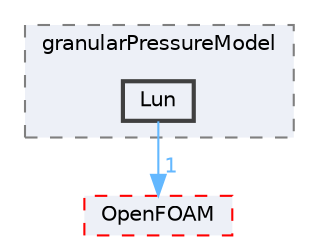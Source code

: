 digraph "src/phaseSystemModels/reactingEuler/twoPhaseCompressibleTurbulenceModels/kineticTheoryModels/granularPressureModel/Lun"
{
 // LATEX_PDF_SIZE
  bgcolor="transparent";
  edge [fontname=Helvetica,fontsize=10,labelfontname=Helvetica,labelfontsize=10];
  node [fontname=Helvetica,fontsize=10,shape=box,height=0.2,width=0.4];
  compound=true
  subgraph clusterdir_eb76e27bff656582912dd3a44bf6c576 {
    graph [ bgcolor="#edf0f7", pencolor="grey50", label="granularPressureModel", fontname=Helvetica,fontsize=10 style="filled,dashed", URL="dir_eb76e27bff656582912dd3a44bf6c576.html",tooltip=""]
  dir_b54cb4e3b74b87189a130fe203d381ad [label="Lun", fillcolor="#edf0f7", color="grey25", style="filled,bold", URL="dir_b54cb4e3b74b87189a130fe203d381ad.html",tooltip=""];
  }
  dir_c5473ff19b20e6ec4dfe5c310b3778a8 [label="OpenFOAM", fillcolor="#edf0f7", color="red", style="filled,dashed", URL="dir_c5473ff19b20e6ec4dfe5c310b3778a8.html",tooltip=""];
  dir_b54cb4e3b74b87189a130fe203d381ad->dir_c5473ff19b20e6ec4dfe5c310b3778a8 [headlabel="1", labeldistance=1.5 headhref="dir_002273_002695.html" href="dir_002273_002695.html" color="steelblue1" fontcolor="steelblue1"];
}
